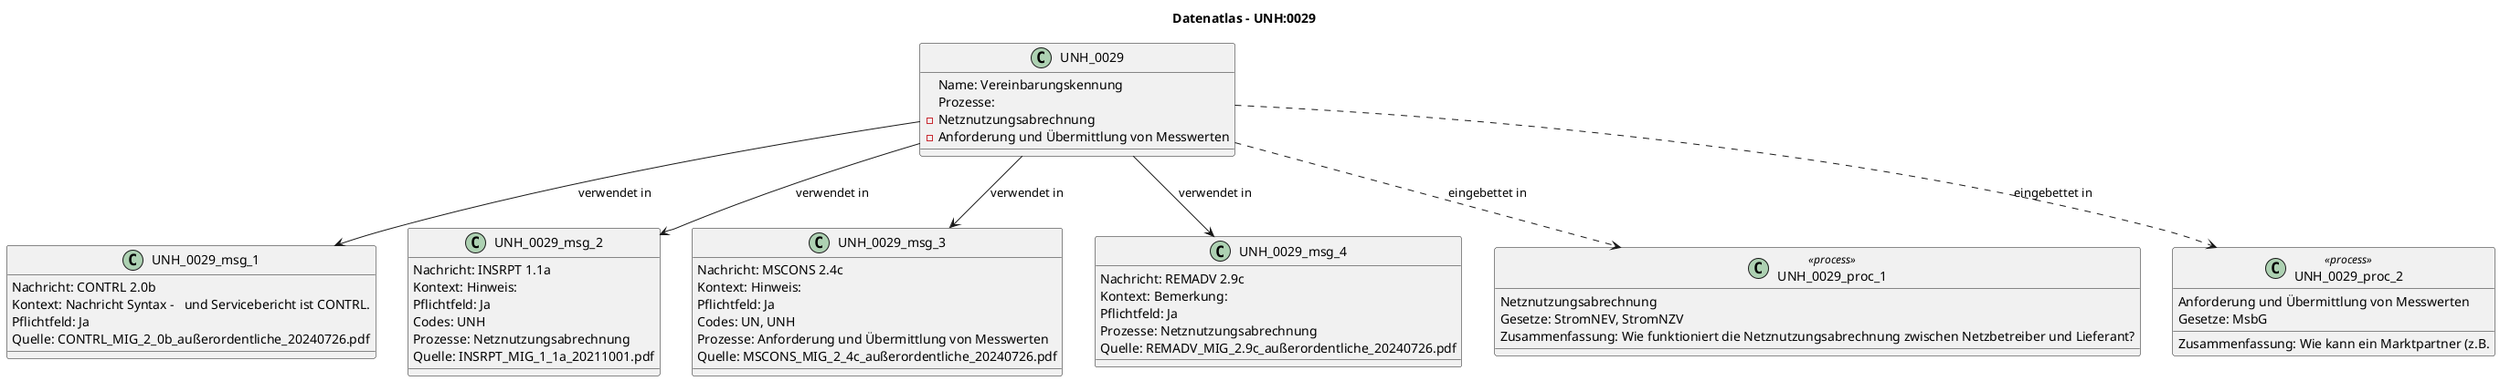 @startuml
title Datenatlas – UNH:0029
class UNH_0029 {
  Name: Vereinbarungskennung
  Prozesse:
    - Netznutzungsabrechnung
    - Anforderung und Übermittlung von Messwerten
}
class UNH_0029_msg_1 {
  Nachricht: CONTRL 2.0b
  Kontext: Nachricht Syntax -   und Servicebericht ist CONTRL.
  Pflichtfeld: Ja
  Quelle: CONTRL_MIG_2_0b_außerordentliche_20240726.pdf
}
UNH_0029 --> UNH_0029_msg_1 : verwendet in
class UNH_0029_msg_2 {
  Nachricht: INSRPT 1.1a
  Kontext: Hinweis:
  Pflichtfeld: Ja
  Codes: UNH
  Prozesse: Netznutzungsabrechnung
  Quelle: INSRPT_MIG_1_1a_20211001.pdf
}
UNH_0029 --> UNH_0029_msg_2 : verwendet in
class UNH_0029_msg_3 {
  Nachricht: MSCONS 2.4c
  Kontext: Hinweis:
  Pflichtfeld: Ja
  Codes: UN, UNH
  Prozesse: Anforderung und Übermittlung von Messwerten
  Quelle: MSCONS_MIG_2_4c_außerordentliche_20240726.pdf
}
UNH_0029 --> UNH_0029_msg_3 : verwendet in
class UNH_0029_msg_4 {
  Nachricht: REMADV 2.9c
  Kontext: Bemerkung:
  Pflichtfeld: Ja
  Prozesse: Netznutzungsabrechnung
  Quelle: REMADV_MIG_2.9c_außerordentliche_20240726.pdf
}
UNH_0029 --> UNH_0029_msg_4 : verwendet in
class UNH_0029_proc_1 <<process>> {
  Netznutzungsabrechnung
  Gesetze: StromNEV, StromNZV
  Zusammenfassung: Wie funktioniert die Netznutzungsabrechnung zwischen Netzbetreiber und Lieferant?
}
UNH_0029 ..> UNH_0029_proc_1 : eingebettet in
class UNH_0029_proc_2 <<process>> {
  Anforderung und Übermittlung von Messwerten
  Gesetze: MsbG
  Zusammenfassung: Wie kann ein Marktpartner (z.B.
}
UNH_0029 ..> UNH_0029_proc_2 : eingebettet in
@enduml